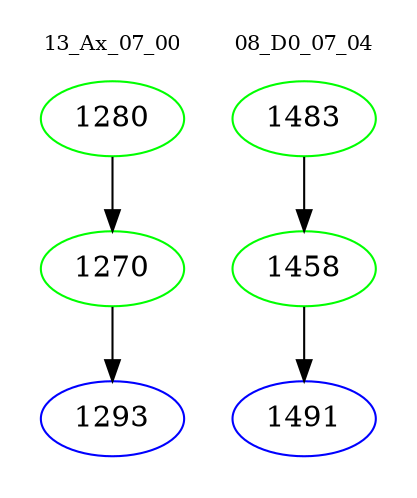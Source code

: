 digraph{
subgraph cluster_0 {
color = white
label = "13_Ax_07_00";
fontsize=10;
T0_1280 [label="1280", color="green"]
T0_1280 -> T0_1270 [color="black"]
T0_1270 [label="1270", color="green"]
T0_1270 -> T0_1293 [color="black"]
T0_1293 [label="1293", color="blue"]
}
subgraph cluster_1 {
color = white
label = "08_D0_07_04";
fontsize=10;
T1_1483 [label="1483", color="green"]
T1_1483 -> T1_1458 [color="black"]
T1_1458 [label="1458", color="green"]
T1_1458 -> T1_1491 [color="black"]
T1_1491 [label="1491", color="blue"]
}
}
